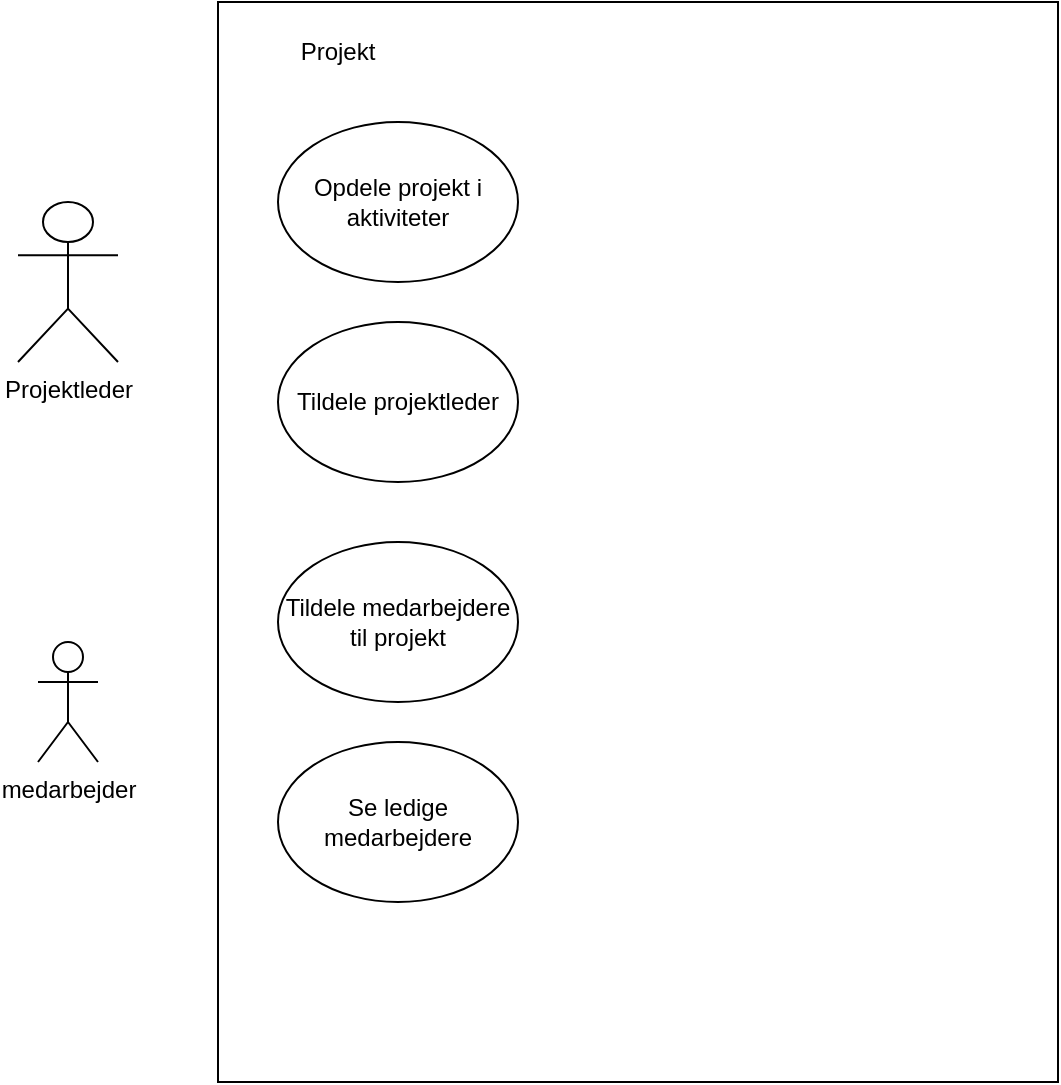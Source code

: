 <mxfile version="14.4.7" type="github">
  <diagram id="zcQpIqdY1efjXdx4wWRZ" name="Page-1">
    <mxGraphModel dx="948" dy="527" grid="1" gridSize="10" guides="1" tooltips="1" connect="1" arrows="1" fold="1" page="1" pageScale="1" pageWidth="827" pageHeight="1169" math="0" shadow="0">
      <root>
        <mxCell id="0" />
        <mxCell id="1" parent="0" />
        <mxCell id="ft6uCSUFZToxJ7f9GJuj-2" value="" style="rounded=0;whiteSpace=wrap;html=1;" vertex="1" parent="1">
          <mxGeometry x="200" y="100" width="420" height="540" as="geometry" />
        </mxCell>
        <mxCell id="ft6uCSUFZToxJ7f9GJuj-3" value="Projekt" style="text;html=1;strokeColor=none;fillColor=none;align=center;verticalAlign=middle;whiteSpace=wrap;rounded=0;" vertex="1" parent="1">
          <mxGeometry x="200" y="100" width="120" height="50" as="geometry" />
        </mxCell>
        <mxCell id="ft6uCSUFZToxJ7f9GJuj-4" value="medarbejder" style="shape=umlActor;verticalLabelPosition=bottom;verticalAlign=top;html=1;outlineConnect=0;" vertex="1" parent="1">
          <mxGeometry x="110" y="420" width="30" height="60" as="geometry" />
        </mxCell>
        <mxCell id="ft6uCSUFZToxJ7f9GJuj-5" value="Projektleder" style="shape=umlActor;verticalLabelPosition=bottom;verticalAlign=top;html=1;outlineConnect=0;" vertex="1" parent="1">
          <mxGeometry x="100" y="200" width="50" height="80" as="geometry" />
        </mxCell>
        <mxCell id="ft6uCSUFZToxJ7f9GJuj-8" value="Opdele projekt i aktiviteter" style="ellipse;whiteSpace=wrap;html=1;" vertex="1" parent="1">
          <mxGeometry x="230" y="160" width="120" height="80" as="geometry" />
        </mxCell>
        <mxCell id="ft6uCSUFZToxJ7f9GJuj-9" value="Tildele projektleder" style="ellipse;whiteSpace=wrap;html=1;" vertex="1" parent="1">
          <mxGeometry x="230" y="260" width="120" height="80" as="geometry" />
        </mxCell>
        <mxCell id="ft6uCSUFZToxJ7f9GJuj-10" value="&lt;div&gt;Tildele medarbejdere til projekt&lt;br&gt;&lt;/div&gt;" style="ellipse;whiteSpace=wrap;html=1;" vertex="1" parent="1">
          <mxGeometry x="230" y="370" width="120" height="80" as="geometry" />
        </mxCell>
        <mxCell id="ft6uCSUFZToxJ7f9GJuj-11" value="Se ledige medarbejdere" style="ellipse;whiteSpace=wrap;html=1;" vertex="1" parent="1">
          <mxGeometry x="230" y="470" width="120" height="80" as="geometry" />
        </mxCell>
      </root>
    </mxGraphModel>
  </diagram>
</mxfile>
